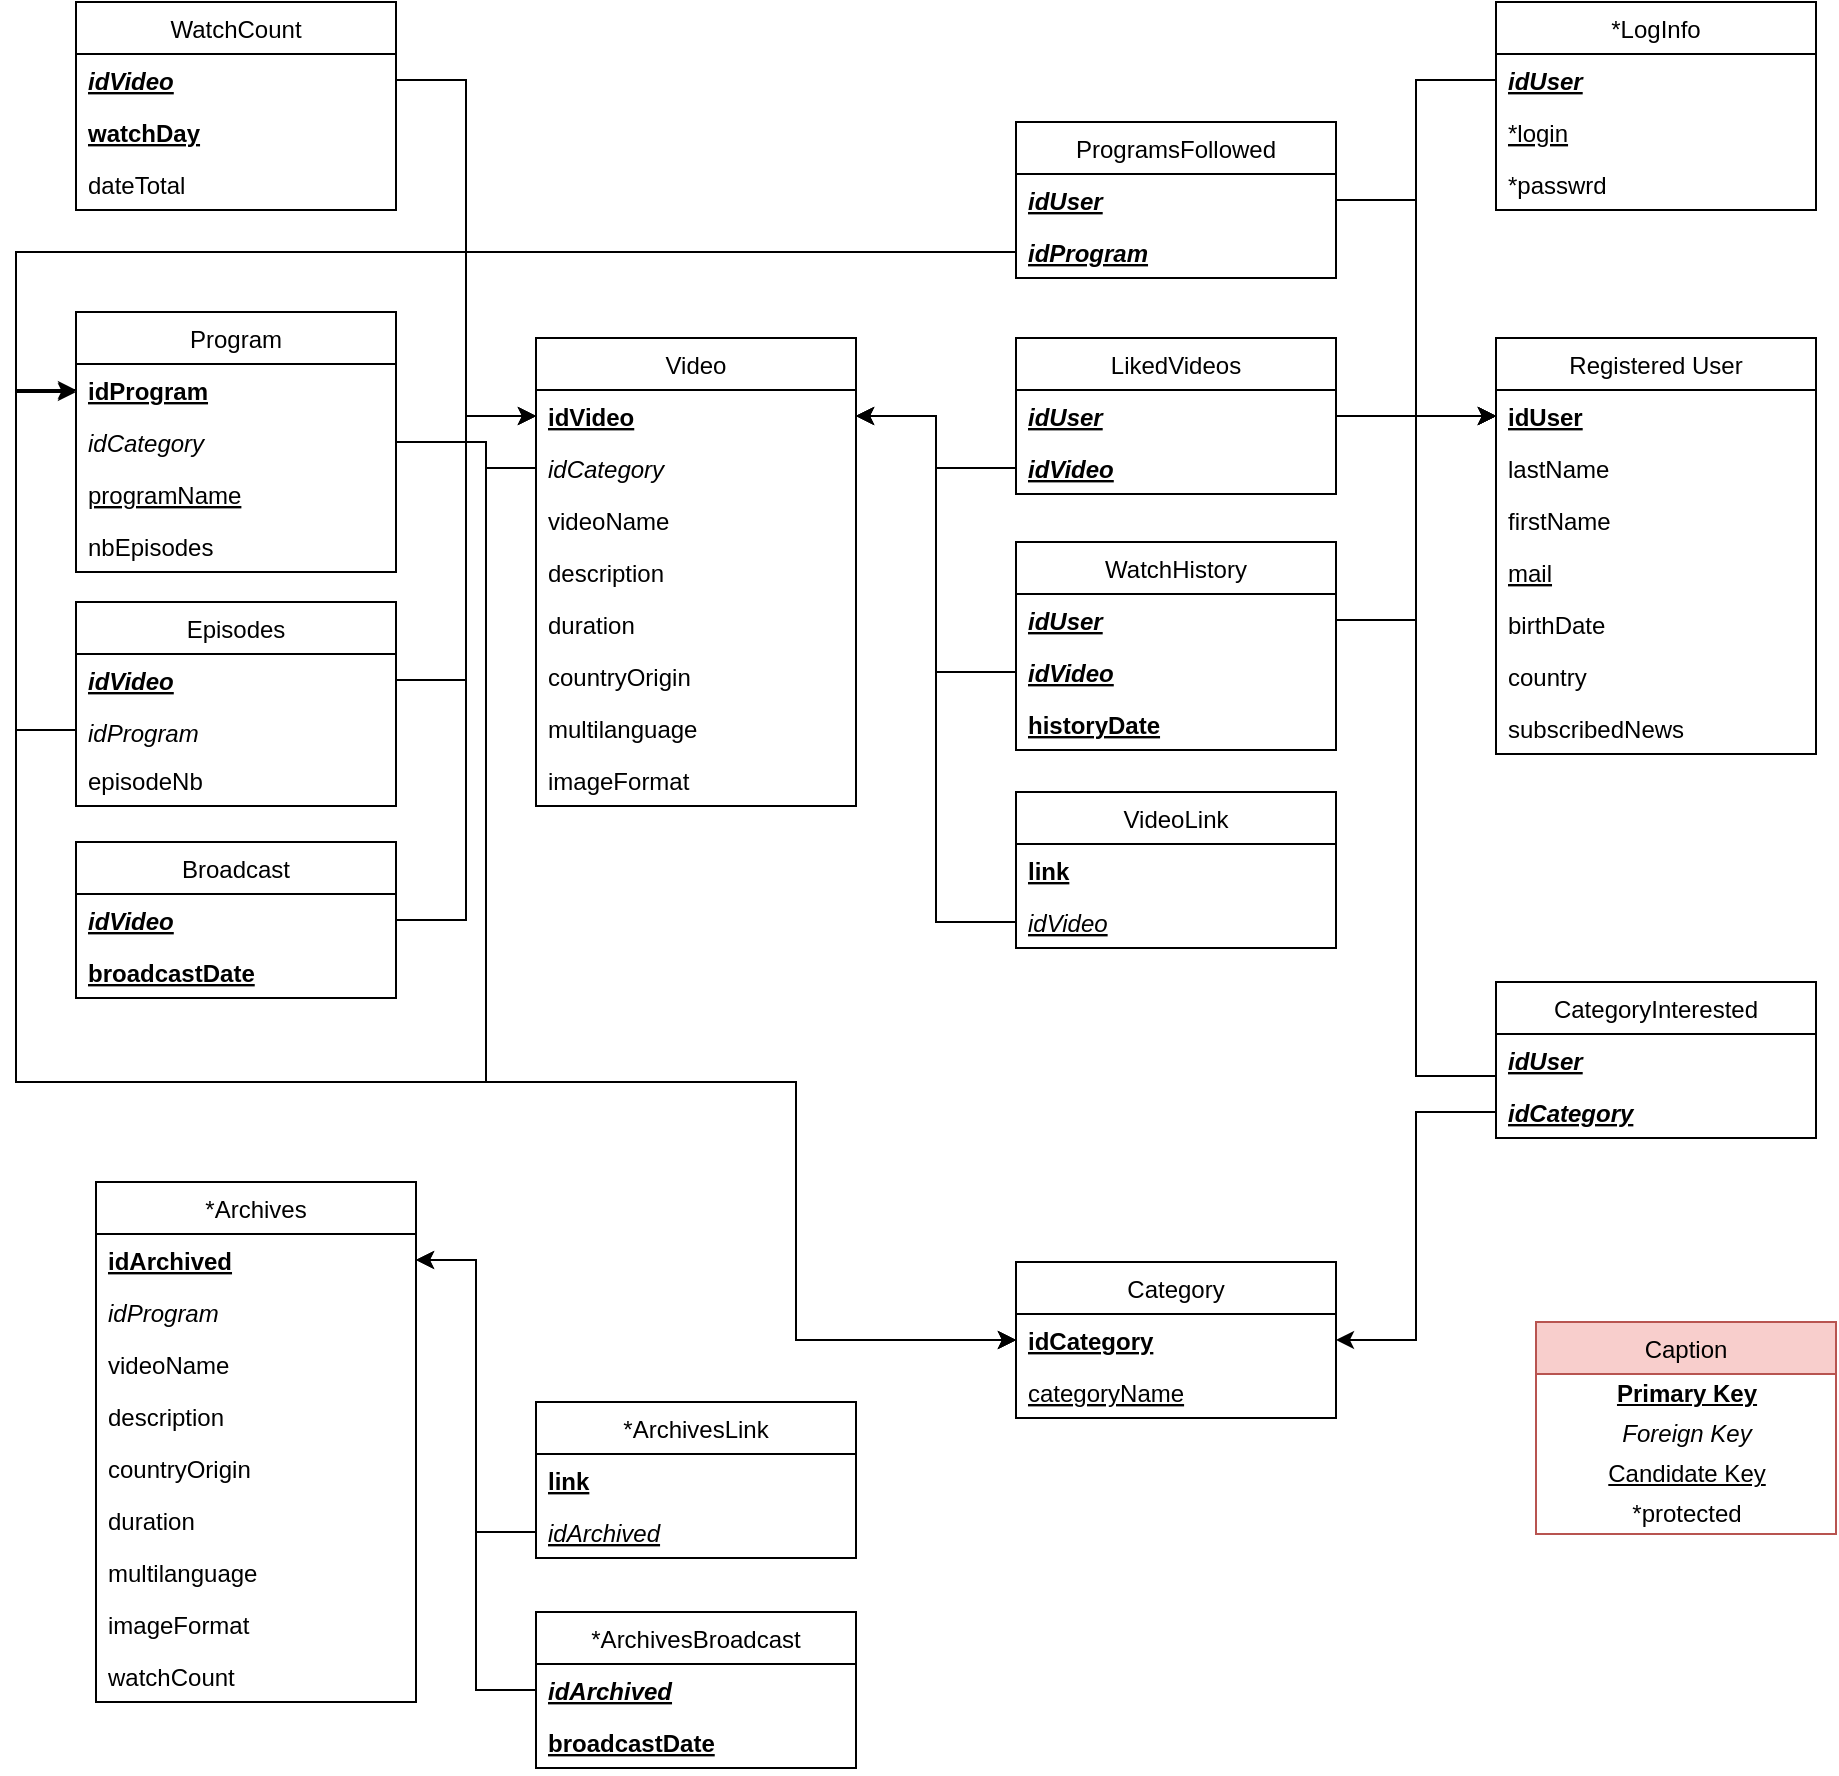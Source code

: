 <mxfile version="13.8.0" type="device"><diagram id="C5RBs43oDa-KdzZeNtuy" name="Page-1"><mxGraphModel dx="796" dy="1595" grid="1" gridSize="5" guides="1" tooltips="1" connect="1" arrows="1" fold="1" page="1" pageScale="1" pageWidth="827" pageHeight="1169" math="0" shadow="0"><root><mxCell id="WIyWlLk6GJQsqaUBKTNV-0"/><mxCell id="WIyWlLk6GJQsqaUBKTNV-1" parent="WIyWlLk6GJQsqaUBKTNV-0"/><mxCell id="5KyFCRgIfdaQnN4VR2LZ-12" value="LikedVideos" style="swimlane;fontStyle=0;align=center;verticalAlign=top;childLayout=stackLayout;horizontal=1;startSize=26;horizontalStack=0;resizeParent=1;resizeParentMax=0;resizeLast=0;collapsible=1;marginBottom=0;" parent="WIyWlLk6GJQsqaUBKTNV-1" vertex="1"><mxGeometry x="650" y="108" width="160" height="78" as="geometry"/></mxCell><mxCell id="5KyFCRgIfdaQnN4VR2LZ-14" value="idUser" style="text;align=left;verticalAlign=top;spacingLeft=4;spacingRight=4;overflow=hidden;rotatable=0;points=[[0,0.5],[1,0.5]];portConstraint=eastwest;fontStyle=7" parent="5KyFCRgIfdaQnN4VR2LZ-12" vertex="1"><mxGeometry y="26" width="160" height="26" as="geometry"/></mxCell><mxCell id="Zpcvy3IrRCjxzqfFeyhu-108" value="idVideo" style="text;align=left;verticalAlign=top;spacingLeft=4;spacingRight=4;overflow=hidden;rotatable=0;points=[[0,0.5],[1,0.5]];portConstraint=eastwest;fontStyle=7" parent="5KyFCRgIfdaQnN4VR2LZ-12" vertex="1"><mxGeometry y="52" width="160" height="26" as="geometry"/></mxCell><mxCell id="5KyFCRgIfdaQnN4VR2LZ-69" value="Registered User" style="swimlane;fontStyle=0;align=center;verticalAlign=top;childLayout=stackLayout;horizontal=1;startSize=26;horizontalStack=0;resizeParent=1;resizeParentMax=0;resizeLast=0;collapsible=1;marginBottom=0;" parent="WIyWlLk6GJQsqaUBKTNV-1" vertex="1"><mxGeometry x="890" y="108" width="160" height="208" as="geometry"/></mxCell><mxCell id="5KyFCRgIfdaQnN4VR2LZ-72" value="idUser" style="text;align=left;verticalAlign=top;spacingLeft=4;spacingRight=4;overflow=hidden;rotatable=0;points=[[0,0.5],[1,0.5]];portConstraint=eastwest;fontStyle=5" parent="5KyFCRgIfdaQnN4VR2LZ-69" vertex="1"><mxGeometry y="26" width="160" height="26" as="geometry"/></mxCell><mxCell id="Zpcvy3IrRCjxzqfFeyhu-10" value="lastName" style="text;align=left;verticalAlign=top;spacingLeft=4;spacingRight=4;overflow=hidden;rotatable=0;points=[[0,0.5],[1,0.5]];portConstraint=eastwest;" parent="5KyFCRgIfdaQnN4VR2LZ-69" vertex="1"><mxGeometry y="52" width="160" height="26" as="geometry"/></mxCell><mxCell id="Zpcvy3IrRCjxzqfFeyhu-9" value="firstName" style="text;align=left;verticalAlign=top;spacingLeft=4;spacingRight=4;overflow=hidden;rotatable=0;points=[[0,0.5],[1,0.5]];portConstraint=eastwest;" parent="5KyFCRgIfdaQnN4VR2LZ-69" vertex="1"><mxGeometry y="78" width="160" height="26" as="geometry"/></mxCell><mxCell id="VfwRBVAmL_KxOnEfy9qB-5" value="mail" style="text;align=left;verticalAlign=top;spacingLeft=4;spacingRight=4;overflow=hidden;rotatable=0;points=[[0,0.5],[1,0.5]];portConstraint=eastwest;fontStyle=4" parent="5KyFCRgIfdaQnN4VR2LZ-69" vertex="1"><mxGeometry y="104" width="160" height="26" as="geometry"/></mxCell><mxCell id="Zpcvy3IrRCjxzqfFeyhu-11" value="birthDate" style="text;align=left;verticalAlign=top;spacingLeft=4;spacingRight=4;overflow=hidden;rotatable=0;points=[[0,0.5],[1,0.5]];portConstraint=eastwest;" parent="5KyFCRgIfdaQnN4VR2LZ-69" vertex="1"><mxGeometry y="130" width="160" height="26" as="geometry"/></mxCell><mxCell id="QH2br5HiDtUHDU0msnlo-3" value="country" style="text;align=left;verticalAlign=top;spacingLeft=4;spacingRight=4;overflow=hidden;rotatable=0;points=[[0,0.5],[1,0.5]];portConstraint=eastwest;" parent="5KyFCRgIfdaQnN4VR2LZ-69" vertex="1"><mxGeometry y="156" width="160" height="26" as="geometry"/></mxCell><mxCell id="Zpcvy3IrRCjxzqfFeyhu-73" value="subscribedNews" style="text;align=left;verticalAlign=top;spacingLeft=4;spacingRight=4;overflow=hidden;rotatable=0;points=[[0,0.5],[1,0.5]];portConstraint=eastwest;" parent="5KyFCRgIfdaQnN4VR2LZ-69" vertex="1"><mxGeometry y="182" width="160" height="26" as="geometry"/></mxCell><mxCell id="5KyFCRgIfdaQnN4VR2LZ-7" value="ProgramsFollowed" style="swimlane;fontStyle=0;align=center;verticalAlign=top;childLayout=stackLayout;horizontal=1;startSize=26;horizontalStack=0;resizeParent=1;resizeParentMax=0;resizeLast=0;collapsible=1;marginBottom=0;" parent="WIyWlLk6GJQsqaUBKTNV-1" vertex="1"><mxGeometry x="650" width="160" height="78" as="geometry"/></mxCell><mxCell id="Zpcvy3IrRCjxzqfFeyhu-49" value="idUser" style="text;align=left;verticalAlign=top;spacingLeft=4;spacingRight=4;overflow=hidden;rotatable=0;points=[[0,0.5],[1,0.5]];portConstraint=eastwest;fontStyle=7" parent="5KyFCRgIfdaQnN4VR2LZ-7" vertex="1"><mxGeometry y="26" width="160" height="26" as="geometry"/></mxCell><mxCell id="Zpcvy3IrRCjxzqfFeyhu-50" value="idProgram" style="text;align=left;verticalAlign=top;spacingLeft=4;spacingRight=4;overflow=hidden;rotatable=0;points=[[0,0.5],[1,0.5]];portConstraint=eastwest;rounded=0;shadow=0;html=0;fontStyle=7" parent="5KyFCRgIfdaQnN4VR2LZ-7" vertex="1"><mxGeometry y="52" width="160" height="26" as="geometry"/></mxCell><mxCell id="5KyFCRgIfdaQnN4VR2LZ-33" value="Video" style="swimlane;fontStyle=0;align=center;verticalAlign=top;childLayout=stackLayout;horizontal=1;startSize=26;horizontalStack=0;resizeParent=1;resizeParentMax=0;resizeLast=0;collapsible=1;marginBottom=0;" parent="WIyWlLk6GJQsqaUBKTNV-1" vertex="1"><mxGeometry x="410" y="108" width="160" height="234" as="geometry"/></mxCell><mxCell id="Zpcvy3IrRCjxzqfFeyhu-16" value="idVideo" style="text;align=left;verticalAlign=top;spacingLeft=4;spacingRight=4;overflow=hidden;rotatable=0;points=[[0,0.5],[1,0.5]];portConstraint=eastwest;fontStyle=5" parent="5KyFCRgIfdaQnN4VR2LZ-33" vertex="1"><mxGeometry y="26" width="160" height="26" as="geometry"/></mxCell><mxCell id="QH2br5HiDtUHDU0msnlo-0" value="idCategory" style="text;align=left;verticalAlign=top;spacingLeft=4;spacingRight=4;overflow=hidden;rotatable=0;points=[[0,0.5],[1,0.5]];portConstraint=eastwest;fontStyle=2" parent="5KyFCRgIfdaQnN4VR2LZ-33" vertex="1"><mxGeometry y="52" width="160" height="26" as="geometry"/></mxCell><mxCell id="Zpcvy3IrRCjxzqfFeyhu-17" value="videoName" style="text;align=left;verticalAlign=top;spacingLeft=4;spacingRight=4;overflow=hidden;rotatable=0;points=[[0,0.5],[1,0.5]];portConstraint=eastwest;fontStyle=0" parent="5KyFCRgIfdaQnN4VR2LZ-33" vertex="1"><mxGeometry y="78" width="160" height="26" as="geometry"/></mxCell><mxCell id="Zpcvy3IrRCjxzqfFeyhu-19" value="description" style="text;align=left;verticalAlign=top;spacingLeft=4;spacingRight=4;overflow=hidden;rotatable=0;points=[[0,0.5],[1,0.5]];portConstraint=eastwest;fontStyle=0" parent="5KyFCRgIfdaQnN4VR2LZ-33" vertex="1"><mxGeometry y="104" width="160" height="26" as="geometry"/></mxCell><mxCell id="Zpcvy3IrRCjxzqfFeyhu-21" value="duration" style="text;align=left;verticalAlign=top;spacingLeft=4;spacingRight=4;overflow=hidden;rotatable=0;points=[[0,0.5],[1,0.5]];portConstraint=eastwest;fontStyle=0" parent="5KyFCRgIfdaQnN4VR2LZ-33" vertex="1"><mxGeometry y="130" width="160" height="26" as="geometry"/></mxCell><mxCell id="Zpcvy3IrRCjxzqfFeyhu-23" value="countryOrigin" style="text;align=left;verticalAlign=top;spacingLeft=4;spacingRight=4;overflow=hidden;rotatable=0;points=[[0,0.5],[1,0.5]];portConstraint=eastwest;fontStyle=0" parent="5KyFCRgIfdaQnN4VR2LZ-33" vertex="1"><mxGeometry y="156" width="160" height="26" as="geometry"/></mxCell><mxCell id="Zpcvy3IrRCjxzqfFeyhu-24" value="multilanguage" style="text;align=left;verticalAlign=top;spacingLeft=4;spacingRight=4;overflow=hidden;rotatable=0;points=[[0,0.5],[1,0.5]];portConstraint=eastwest;fontStyle=0" parent="5KyFCRgIfdaQnN4VR2LZ-33" vertex="1"><mxGeometry y="182" width="160" height="26" as="geometry"/></mxCell><mxCell id="Zpcvy3IrRCjxzqfFeyhu-25" value="imageFormat" style="text;align=left;verticalAlign=top;spacingLeft=4;spacingRight=4;overflow=hidden;rotatable=0;points=[[0,0.5],[1,0.5]];portConstraint=eastwest;fontStyle=0" parent="5KyFCRgIfdaQnN4VR2LZ-33" vertex="1"><mxGeometry y="208" width="160" height="26" as="geometry"/></mxCell><mxCell id="5KyFCRgIfdaQnN4VR2LZ-3" value="Episodes" style="swimlane;fontStyle=0;align=center;verticalAlign=top;childLayout=stackLayout;horizontal=1;startSize=26;horizontalStack=0;resizeParent=1;resizeParentMax=0;resizeLast=0;collapsible=1;marginBottom=0;" parent="WIyWlLk6GJQsqaUBKTNV-1" vertex="1"><mxGeometry x="180" y="240" width="160" height="102" as="geometry"/></mxCell><mxCell id="Zpcvy3IrRCjxzqfFeyhu-30" value="idVideo" style="text;align=left;verticalAlign=top;spacingLeft=4;spacingRight=4;overflow=hidden;rotatable=0;points=[[0,0.5],[1,0.5]];portConstraint=eastwest;rounded=0;shadow=0;html=0;fontStyle=7" parent="5KyFCRgIfdaQnN4VR2LZ-3" vertex="1"><mxGeometry y="26" width="160" height="26" as="geometry"/></mxCell><mxCell id="Zpcvy3IrRCjxzqfFeyhu-29" value="idProgram" style="text;align=left;verticalAlign=top;spacingLeft=4;spacingRight=4;overflow=hidden;rotatable=0;points=[[0,0.5],[1,0.5]];portConstraint=eastwest;rounded=0;shadow=0;html=0;fontStyle=2" parent="5KyFCRgIfdaQnN4VR2LZ-3" vertex="1"><mxGeometry y="52" width="160" height="24" as="geometry"/></mxCell><mxCell id="Zpcvy3IrRCjxzqfFeyhu-32" value="episodeNb" style="text;align=left;verticalAlign=top;spacingLeft=4;spacingRight=4;overflow=hidden;rotatable=0;points=[[0,0.5],[1,0.5]];portConstraint=eastwest;rounded=0;shadow=0;html=0;fontStyle=0" parent="5KyFCRgIfdaQnN4VR2LZ-3" vertex="1"><mxGeometry y="76" width="160" height="26" as="geometry"/></mxCell><mxCell id="5KyFCRgIfdaQnN4VR2LZ-97" value="WatchHistory" style="swimlane;fontStyle=0;align=center;verticalAlign=top;childLayout=stackLayout;horizontal=1;startSize=26;horizontalStack=0;resizeParent=1;resizeParentMax=0;resizeLast=0;collapsible=1;marginBottom=0;" parent="WIyWlLk6GJQsqaUBKTNV-1" vertex="1"><mxGeometry x="650" y="210" width="160" height="104" as="geometry"/></mxCell><mxCell id="5KyFCRgIfdaQnN4VR2LZ-100" value="idUser" style="text;align=left;verticalAlign=top;spacingLeft=4;spacingRight=4;overflow=hidden;rotatable=0;points=[[0,0.5],[1,0.5]];portConstraint=eastwest;fontStyle=7" parent="5KyFCRgIfdaQnN4VR2LZ-97" vertex="1"><mxGeometry y="26" width="160" height="26" as="geometry"/></mxCell><mxCell id="5KyFCRgIfdaQnN4VR2LZ-99" value="idVideo" style="text;align=left;verticalAlign=top;spacingLeft=4;spacingRight=4;overflow=hidden;rotatable=0;points=[[0,0.5],[1,0.5]];portConstraint=eastwest;fontStyle=7" parent="5KyFCRgIfdaQnN4VR2LZ-97" vertex="1"><mxGeometry y="52" width="160" height="26" as="geometry"/></mxCell><mxCell id="0DHjRFpZfnNOKjuXSDxW-0" value="historyDate" style="text;align=left;verticalAlign=top;spacingLeft=4;spacingRight=4;overflow=hidden;rotatable=0;points=[[0,0.5],[1,0.5]];portConstraint=eastwest;fontStyle=5" vertex="1" parent="5KyFCRgIfdaQnN4VR2LZ-97"><mxGeometry y="78" width="160" height="26" as="geometry"/></mxCell><mxCell id="5KyFCRgIfdaQnN4VR2LZ-24" value="Broadcast" style="swimlane;fontStyle=0;align=center;verticalAlign=top;childLayout=stackLayout;horizontal=1;startSize=26;horizontalStack=0;resizeParent=1;resizeParentMax=0;resizeLast=0;collapsible=1;marginBottom=0;" parent="WIyWlLk6GJQsqaUBKTNV-1" vertex="1"><mxGeometry x="180" y="360" width="160" height="78" as="geometry"/></mxCell><mxCell id="5KyFCRgIfdaQnN4VR2LZ-26" value="idVideo" style="text;align=left;verticalAlign=top;spacingLeft=4;spacingRight=4;overflow=hidden;rotatable=0;points=[[0,0.5],[1,0.5]];portConstraint=eastwest;fontStyle=7" parent="5KyFCRgIfdaQnN4VR2LZ-24" vertex="1"><mxGeometry y="26" width="160" height="26" as="geometry"/></mxCell><mxCell id="5KyFCRgIfdaQnN4VR2LZ-27" value="broadcastDate" style="text;align=left;verticalAlign=top;spacingLeft=4;spacingRight=4;overflow=hidden;rotatable=0;points=[[0,0.5],[1,0.5]];portConstraint=eastwest;fontStyle=5" parent="5KyFCRgIfdaQnN4VR2LZ-24" vertex="1"><mxGeometry y="52" width="160" height="26" as="geometry"/></mxCell><mxCell id="5KyFCRgIfdaQnN4VR2LZ-46" value="CategoryInterested" style="swimlane;fontStyle=0;align=center;verticalAlign=top;childLayout=stackLayout;horizontal=1;startSize=26;horizontalStack=0;resizeParent=1;resizeParentMax=0;resizeLast=0;collapsible=1;marginBottom=0;" parent="WIyWlLk6GJQsqaUBKTNV-1" vertex="1"><mxGeometry x="890" y="430" width="160" height="78" as="geometry"/></mxCell><mxCell id="5KyFCRgIfdaQnN4VR2LZ-48" value="idUser" style="text;align=left;verticalAlign=top;spacingLeft=4;spacingRight=4;overflow=hidden;rotatable=0;points=[[0,0.5],[1,0.5]];portConstraint=eastwest;fontStyle=7" parent="5KyFCRgIfdaQnN4VR2LZ-46" vertex="1"><mxGeometry y="26" width="160" height="26" as="geometry"/></mxCell><mxCell id="5KyFCRgIfdaQnN4VR2LZ-49" value="idCategory" style="text;align=left;verticalAlign=top;spacingLeft=4;spacingRight=4;overflow=hidden;rotatable=0;points=[[0,0.5],[1,0.5]];portConstraint=eastwest;rounded=0;shadow=0;html=0;fontStyle=7" parent="5KyFCRgIfdaQnN4VR2LZ-46" vertex="1"><mxGeometry y="52" width="160" height="26" as="geometry"/></mxCell><mxCell id="5KyFCRgIfdaQnN4VR2LZ-50" value="Category" style="swimlane;fontStyle=0;align=center;verticalAlign=top;childLayout=stackLayout;horizontal=1;startSize=26;horizontalStack=0;resizeParent=1;resizeParentMax=0;resizeLast=0;collapsible=1;marginBottom=0;" parent="WIyWlLk6GJQsqaUBKTNV-1" vertex="1"><mxGeometry x="650" y="570" width="160" height="78" as="geometry"/></mxCell><mxCell id="Zpcvy3IrRCjxzqfFeyhu-57" value="idCategory" style="text;align=left;verticalAlign=top;spacingLeft=4;spacingRight=4;overflow=hidden;rotatable=0;points=[[0,0.5],[1,0.5]];portConstraint=eastwest;fontStyle=5" parent="5KyFCRgIfdaQnN4VR2LZ-50" vertex="1"><mxGeometry y="26" width="160" height="26" as="geometry"/></mxCell><mxCell id="Zpcvy3IrRCjxzqfFeyhu-58" value="categoryName" style="text;align=left;verticalAlign=top;spacingLeft=4;spacingRight=4;overflow=hidden;rotatable=0;points=[[0,0.5],[1,0.5]];portConstraint=eastwest;rounded=0;shadow=0;html=0;fontStyle=4" parent="5KyFCRgIfdaQnN4VR2LZ-50" vertex="1"><mxGeometry y="52" width="160" height="26" as="geometry"/></mxCell><mxCell id="5KyFCRgIfdaQnN4VR2LZ-105" style="edgeStyle=orthogonalEdgeStyle;rounded=0;orthogonalLoop=1;jettySize=auto;html=1;" parent="WIyWlLk6GJQsqaUBKTNV-1" source="5KyFCRgIfdaQnN4VR2LZ-14" target="5KyFCRgIfdaQnN4VR2LZ-72" edge="1"><mxGeometry relative="1" as="geometry"/></mxCell><mxCell id="5KyFCRgIfdaQnN4VR2LZ-106" style="edgeStyle=orthogonalEdgeStyle;rounded=0;orthogonalLoop=1;jettySize=auto;html=1;" parent="WIyWlLk6GJQsqaUBKTNV-1" source="5KyFCRgIfdaQnN4VR2LZ-100" target="5KyFCRgIfdaQnN4VR2LZ-72" edge="1"><mxGeometry relative="1" as="geometry"/></mxCell><mxCell id="5KyFCRgIfdaQnN4VR2LZ-107" style="edgeStyle=orthogonalEdgeStyle;rounded=0;orthogonalLoop=1;jettySize=auto;html=1;" parent="WIyWlLk6GJQsqaUBKTNV-1" source="Zpcvy3IrRCjxzqfFeyhu-49" target="5KyFCRgIfdaQnN4VR2LZ-72" edge="1"><mxGeometry relative="1" as="geometry"/></mxCell><mxCell id="5KyFCRgIfdaQnN4VR2LZ-108" style="edgeStyle=orthogonalEdgeStyle;rounded=0;orthogonalLoop=1;jettySize=auto;html=1;" parent="WIyWlLk6GJQsqaUBKTNV-1" source="5KyFCRgIfdaQnN4VR2LZ-48" target="5KyFCRgIfdaQnN4VR2LZ-72" edge="1"><mxGeometry relative="1" as="geometry"><Array as="points"><mxPoint x="850" y="477"/><mxPoint x="850" y="147"/></Array></mxGeometry></mxCell><mxCell id="5KyFCRgIfdaQnN4VR2LZ-109" style="edgeStyle=orthogonalEdgeStyle;rounded=0;orthogonalLoop=1;jettySize=auto;html=1;" parent="WIyWlLk6GJQsqaUBKTNV-1" source="Zpcvy3IrRCjxzqfFeyhu-50" target="zkfFHV4jXpPFQw0GAbJ--1" edge="1"><mxGeometry relative="1" as="geometry"><Array as="points"><mxPoint x="150" y="65"/><mxPoint x="150" y="135"/></Array></mxGeometry></mxCell><mxCell id="5KyFCRgIfdaQnN4VR2LZ-115" style="edgeStyle=orthogonalEdgeStyle;rounded=0;orthogonalLoop=1;jettySize=auto;html=1;" parent="WIyWlLk6GJQsqaUBKTNV-1" source="5KyFCRgIfdaQnN4VR2LZ-49" target="Zpcvy3IrRCjxzqfFeyhu-57" edge="1"><mxGeometry relative="1" as="geometry"/></mxCell><mxCell id="5KyFCRgIfdaQnN4VR2LZ-119" style="edgeStyle=orthogonalEdgeStyle;rounded=0;orthogonalLoop=1;jettySize=auto;html=1;exitX=0;exitY=0.5;exitDx=0;exitDy=0;" parent="WIyWlLk6GJQsqaUBKTNV-1" source="Zpcvy3IrRCjxzqfFeyhu-29" target="zkfFHV4jXpPFQw0GAbJ--1" edge="1"><mxGeometry relative="1" as="geometry"><Array as="points"><mxPoint x="150" y="304"/><mxPoint x="150" y="134"/></Array></mxGeometry></mxCell><mxCell id="5KyFCRgIfdaQnN4VR2LZ-121" style="edgeStyle=orthogonalEdgeStyle;rounded=0;orthogonalLoop=1;jettySize=auto;html=1;" parent="WIyWlLk6GJQsqaUBKTNV-1" source="Zpcvy3IrRCjxzqfFeyhu-30" target="Zpcvy3IrRCjxzqfFeyhu-16" edge="1"><mxGeometry relative="1" as="geometry"/></mxCell><mxCell id="5KyFCRgIfdaQnN4VR2LZ-122" style="edgeStyle=orthogonalEdgeStyle;rounded=0;orthogonalLoop=1;jettySize=auto;html=1;" parent="WIyWlLk6GJQsqaUBKTNV-1" source="5KyFCRgIfdaQnN4VR2LZ-26" target="Zpcvy3IrRCjxzqfFeyhu-16" edge="1"><mxGeometry relative="1" as="geometry"/></mxCell><mxCell id="5KyFCRgIfdaQnN4VR2LZ-58" value="*Archives" style="swimlane;fontStyle=0;align=center;verticalAlign=top;childLayout=stackLayout;horizontal=1;startSize=26;horizontalStack=0;resizeParent=1;resizeParentMax=0;resizeLast=0;collapsible=1;marginBottom=0;" parent="WIyWlLk6GJQsqaUBKTNV-1" vertex="1"><mxGeometry x="190" y="530" width="160" height="260" as="geometry"/></mxCell><mxCell id="5KyFCRgIfdaQnN4VR2LZ-59" value="idArchived" style="text;align=left;verticalAlign=top;spacingLeft=4;spacingRight=4;overflow=hidden;rotatable=0;points=[[0,0.5],[1,0.5]];portConstraint=eastwest;fontStyle=5" parent="5KyFCRgIfdaQnN4VR2LZ-58" vertex="1"><mxGeometry y="26" width="160" height="26" as="geometry"/></mxCell><mxCell id="5KyFCRgIfdaQnN4VR2LZ-68" value="idProgram" style="text;align=left;verticalAlign=top;spacingLeft=4;spacingRight=4;overflow=hidden;rotatable=0;points=[[0,0.5],[1,0.5]];portConstraint=eastwest;fontStyle=2" parent="5KyFCRgIfdaQnN4VR2LZ-58" vertex="1"><mxGeometry y="52" width="160" height="26" as="geometry"/></mxCell><mxCell id="5KyFCRgIfdaQnN4VR2LZ-60" value="videoName" style="text;align=left;verticalAlign=top;spacingLeft=4;spacingRight=4;overflow=hidden;rotatable=0;points=[[0,0.5],[1,0.5]];portConstraint=eastwest;fontStyle=0" parent="5KyFCRgIfdaQnN4VR2LZ-58" vertex="1"><mxGeometry y="78" width="160" height="26" as="geometry"/></mxCell><mxCell id="5KyFCRgIfdaQnN4VR2LZ-61" value="description" style="text;align=left;verticalAlign=top;spacingLeft=4;spacingRight=4;overflow=hidden;rotatable=0;points=[[0,0.5],[1,0.5]];portConstraint=eastwest;fontStyle=0" parent="5KyFCRgIfdaQnN4VR2LZ-58" vertex="1"><mxGeometry y="104" width="160" height="26" as="geometry"/></mxCell><mxCell id="5KyFCRgIfdaQnN4VR2LZ-62" value="countryOrigin" style="text;align=left;verticalAlign=top;spacingLeft=4;spacingRight=4;overflow=hidden;rotatable=0;points=[[0,0.5],[1,0.5]];portConstraint=eastwest;fontStyle=0" parent="5KyFCRgIfdaQnN4VR2LZ-58" vertex="1"><mxGeometry y="130" width="160" height="26" as="geometry"/></mxCell><mxCell id="5KyFCRgIfdaQnN4VR2LZ-63" value="duration" style="text;align=left;verticalAlign=top;spacingLeft=4;spacingRight=4;overflow=hidden;rotatable=0;points=[[0,0.5],[1,0.5]];portConstraint=eastwest;fontStyle=0" parent="5KyFCRgIfdaQnN4VR2LZ-58" vertex="1"><mxGeometry y="156" width="160" height="26" as="geometry"/></mxCell><mxCell id="5KyFCRgIfdaQnN4VR2LZ-64" value="multilanguage" style="text;align=left;verticalAlign=top;spacingLeft=4;spacingRight=4;overflow=hidden;rotatable=0;points=[[0,0.5],[1,0.5]];portConstraint=eastwest;fontStyle=0" parent="5KyFCRgIfdaQnN4VR2LZ-58" vertex="1"><mxGeometry y="182" width="160" height="26" as="geometry"/></mxCell><mxCell id="5KyFCRgIfdaQnN4VR2LZ-65" value="imageFormat" style="text;align=left;verticalAlign=top;spacingLeft=4;spacingRight=4;overflow=hidden;rotatable=0;points=[[0,0.5],[1,0.5]];portConstraint=eastwest;fontStyle=0" parent="5KyFCRgIfdaQnN4VR2LZ-58" vertex="1"><mxGeometry y="208" width="160" height="26" as="geometry"/></mxCell><mxCell id="5KyFCRgIfdaQnN4VR2LZ-66" value="watchCount" style="text;align=left;verticalAlign=top;spacingLeft=4;spacingRight=4;overflow=hidden;rotatable=0;points=[[0,0.5],[1,0.5]];portConstraint=eastwest;fontStyle=0" parent="5KyFCRgIfdaQnN4VR2LZ-58" vertex="1"><mxGeometry y="234" width="160" height="26" as="geometry"/></mxCell><mxCell id="5KyFCRgIfdaQnN4VR2LZ-54" value="*ArchivesLink" style="swimlane;fontStyle=0;align=center;verticalAlign=top;childLayout=stackLayout;horizontal=1;startSize=26;horizontalStack=0;resizeParent=1;resizeParentMax=0;resizeLast=0;collapsible=1;marginBottom=0;" parent="WIyWlLk6GJQsqaUBKTNV-1" vertex="1"><mxGeometry x="410" y="640" width="160" height="78" as="geometry"/></mxCell><mxCell id="5KyFCRgIfdaQnN4VR2LZ-55" value="link" style="text;align=left;verticalAlign=top;spacingLeft=4;spacingRight=4;overflow=hidden;rotatable=0;points=[[0,0.5],[1,0.5]];portConstraint=eastwest;fontStyle=5" parent="5KyFCRgIfdaQnN4VR2LZ-54" vertex="1"><mxGeometry y="26" width="160" height="26" as="geometry"/></mxCell><mxCell id="5KyFCRgIfdaQnN4VR2LZ-57" value="idArchived" style="text;align=left;verticalAlign=top;spacingLeft=4;spacingRight=4;overflow=hidden;rotatable=0;points=[[0,0.5],[1,0.5]];portConstraint=eastwest;fontStyle=6" parent="5KyFCRgIfdaQnN4VR2LZ-54" vertex="1"><mxGeometry y="52" width="160" height="26" as="geometry"/></mxCell><mxCell id="5KyFCRgIfdaQnN4VR2LZ-123" style="edgeStyle=orthogonalEdgeStyle;rounded=0;orthogonalLoop=1;jettySize=auto;html=1;" parent="WIyWlLk6GJQsqaUBKTNV-1" source="5KyFCRgIfdaQnN4VR2LZ-57" target="5KyFCRgIfdaQnN4VR2LZ-59" edge="1"><mxGeometry relative="1" as="geometry"/></mxCell><mxCell id="5KyFCRgIfdaQnN4VR2LZ-125" value="Caption" style="swimlane;fontStyle=0;childLayout=stackLayout;horizontal=1;startSize=26;fillColor=#f8cecc;horizontalStack=0;resizeParent=1;resizeParentMax=0;resizeLast=0;collapsible=1;marginBottom=0;strokeColor=#b85450;" parent="WIyWlLk6GJQsqaUBKTNV-1" vertex="1"><mxGeometry x="910" y="600" width="150" height="106" as="geometry"/></mxCell><mxCell id="5KyFCRgIfdaQnN4VR2LZ-124" value="Primary Key" style="text;html=1;align=center;verticalAlign=middle;resizable=0;points=[];autosize=1;fontStyle=5" parent="5KyFCRgIfdaQnN4VR2LZ-125" vertex="1"><mxGeometry y="26" width="150" height="20" as="geometry"/></mxCell><mxCell id="ZRRWVeEO4lksTOfJcLUl-0" value="Foreign Key" style="text;html=1;align=center;verticalAlign=middle;resizable=0;points=[];autosize=1;fontStyle=2" parent="5KyFCRgIfdaQnN4VR2LZ-125" vertex="1"><mxGeometry y="46" width="150" height="20" as="geometry"/></mxCell><mxCell id="ZRRWVeEO4lksTOfJcLUl-1" value="Candidate Key" style="text;html=1;align=center;verticalAlign=middle;resizable=0;points=[];autosize=1;fontStyle=4" parent="5KyFCRgIfdaQnN4VR2LZ-125" vertex="1"><mxGeometry y="66" width="150" height="20" as="geometry"/></mxCell><mxCell id="Zpcvy3IrRCjxzqfFeyhu-47" value="*protected" style="text;html=1;align=center;verticalAlign=middle;resizable=0;points=[];autosize=1;" parent="5KyFCRgIfdaQnN4VR2LZ-125" vertex="1"><mxGeometry y="86" width="150" height="20" as="geometry"/></mxCell><mxCell id="1chr-nI2n13BsHY6IgM2-11" style="edgeStyle=orthogonalEdgeStyle;rounded=0;jumpSize=5;orthogonalLoop=1;jettySize=auto;html=1;entryX=1;entryY=0.5;entryDx=0;entryDy=0;endSize=6;" parent="WIyWlLk6GJQsqaUBKTNV-1" source="Zpcvy3IrRCjxzqfFeyhu-108" target="Zpcvy3IrRCjxzqfFeyhu-16" edge="1"><mxGeometry relative="1" as="geometry"/></mxCell><mxCell id="1chr-nI2n13BsHY6IgM2-12" style="edgeStyle=orthogonalEdgeStyle;rounded=0;jumpSize=5;orthogonalLoop=1;jettySize=auto;html=1;entryX=1;entryY=0.5;entryDx=0;entryDy=0;endSize=6;" parent="WIyWlLk6GJQsqaUBKTNV-1" source="5KyFCRgIfdaQnN4VR2LZ-99" target="Zpcvy3IrRCjxzqfFeyhu-16" edge="1"><mxGeometry relative="1" as="geometry"/></mxCell><mxCell id="1chr-nI2n13BsHY6IgM2-13" style="edgeStyle=orthogonalEdgeStyle;rounded=0;jumpSize=5;orthogonalLoop=1;jettySize=auto;html=1;entryX=1;entryY=0.5;entryDx=0;entryDy=0;endSize=6;" parent="WIyWlLk6GJQsqaUBKTNV-1" source="5KyFCRgIfdaQnN4VR2LZ-22" target="Zpcvy3IrRCjxzqfFeyhu-16" edge="1"><mxGeometry relative="1" as="geometry"/></mxCell><mxCell id="1chr-nI2n13BsHY6IgM2-15" style="edgeStyle=orthogonalEdgeStyle;rounded=0;jumpSize=5;orthogonalLoop=1;jettySize=auto;html=1;endSize=6;" parent="WIyWlLk6GJQsqaUBKTNV-1" source="1chr-nI2n13BsHY6IgM2-3" target="Zpcvy3IrRCjxzqfFeyhu-16" edge="1"><mxGeometry relative="1" as="geometry"/></mxCell><mxCell id="1chr-nI2n13BsHY6IgM2-0" value="WatchCount" style="swimlane;fontStyle=0;align=center;verticalAlign=top;childLayout=stackLayout;horizontal=1;startSize=26;horizontalStack=0;resizeParent=1;resizeParentMax=0;resizeLast=0;collapsible=1;marginBottom=0;" parent="WIyWlLk6GJQsqaUBKTNV-1" vertex="1"><mxGeometry x="180" y="-60" width="160" height="104" as="geometry"/></mxCell><mxCell id="1chr-nI2n13BsHY6IgM2-3" value="idVideo" style="text;align=left;verticalAlign=top;spacingLeft=4;spacingRight=4;overflow=hidden;rotatable=0;points=[[0,0.5],[1,0.5]];portConstraint=eastwest;rounded=0;shadow=0;html=0;fontStyle=7" parent="1chr-nI2n13BsHY6IgM2-0" vertex="1"><mxGeometry y="26" width="160" height="26" as="geometry"/></mxCell><mxCell id="1chr-nI2n13BsHY6IgM2-2" value="watchDay" style="text;align=left;verticalAlign=top;spacingLeft=4;spacingRight=4;overflow=hidden;rotatable=0;points=[[0,0.5],[1,0.5]];portConstraint=eastwest;fontStyle=5" parent="1chr-nI2n13BsHY6IgM2-0" vertex="1"><mxGeometry y="52" width="160" height="26" as="geometry"/></mxCell><mxCell id="1chr-nI2n13BsHY6IgM2-17" value="dateTotal" style="text;align=left;verticalAlign=top;spacingLeft=4;spacingRight=4;overflow=hidden;rotatable=0;points=[[0,0.5],[1,0.5]];portConstraint=eastwest;rounded=0;shadow=0;html=0;fontStyle=0" parent="1chr-nI2n13BsHY6IgM2-0" vertex="1"><mxGeometry y="78" width="160" height="26" as="geometry"/></mxCell><mxCell id="VfwRBVAmL_KxOnEfy9qB-0" value="*LogInfo" style="swimlane;fontStyle=0;align=center;verticalAlign=top;childLayout=stackLayout;horizontal=1;startSize=26;horizontalStack=0;resizeParent=1;resizeParentMax=0;resizeLast=0;collapsible=1;marginBottom=0;" parent="WIyWlLk6GJQsqaUBKTNV-1" vertex="1"><mxGeometry x="890" y="-60" width="160" height="104" as="geometry"/></mxCell><mxCell id="VfwRBVAmL_KxOnEfy9qB-1" value="idUser" style="text;align=left;verticalAlign=top;spacingLeft=4;spacingRight=4;overflow=hidden;rotatable=0;points=[[0,0.5],[1,0.5]];portConstraint=eastwest;fontStyle=7" parent="VfwRBVAmL_KxOnEfy9qB-0" vertex="1"><mxGeometry y="26" width="160" height="26" as="geometry"/></mxCell><mxCell id="VfwRBVAmL_KxOnEfy9qB-2" value="*login" style="text;align=left;verticalAlign=top;spacingLeft=4;spacingRight=4;overflow=hidden;rotatable=0;points=[[0,0.5],[1,0.5]];portConstraint=eastwest;rounded=0;shadow=0;html=0;fontStyle=4" parent="VfwRBVAmL_KxOnEfy9qB-0" vertex="1"><mxGeometry y="52" width="160" height="26" as="geometry"/></mxCell><mxCell id="VfwRBVAmL_KxOnEfy9qB-3" value="*passwrd" style="text;align=left;verticalAlign=top;spacingLeft=4;spacingRight=4;overflow=hidden;rotatable=0;points=[[0,0.5],[1,0.5]];portConstraint=eastwest;rounded=0;shadow=0;html=0;fontStyle=0" parent="VfwRBVAmL_KxOnEfy9qB-0" vertex="1"><mxGeometry y="78" width="160" height="26" as="geometry"/></mxCell><mxCell id="VfwRBVAmL_KxOnEfy9qB-4" style="edgeStyle=orthogonalEdgeStyle;rounded=0;orthogonalLoop=1;jettySize=auto;html=1;" parent="WIyWlLk6GJQsqaUBKTNV-1" source="VfwRBVAmL_KxOnEfy9qB-1" target="5KyFCRgIfdaQnN4VR2LZ-72" edge="1"><mxGeometry relative="1" as="geometry"><Array as="points"><mxPoint x="850" y="-21"/><mxPoint x="850" y="147.0"/></Array></mxGeometry></mxCell><mxCell id="5KyFCRgIfdaQnN4VR2LZ-28" value="Program" style="swimlane;fontStyle=0;align=center;verticalAlign=top;childLayout=stackLayout;horizontal=1;startSize=26;horizontalStack=0;resizeParent=1;resizeParentMax=0;resizeLast=0;collapsible=1;marginBottom=0;" parent="WIyWlLk6GJQsqaUBKTNV-1" vertex="1"><mxGeometry x="180" y="95" width="160" height="130" as="geometry"/></mxCell><mxCell id="zkfFHV4jXpPFQw0GAbJ--1" value="idProgram" style="text;align=left;verticalAlign=top;spacingLeft=4;spacingRight=4;overflow=hidden;rotatable=0;points=[[0,0.5],[1,0.5]];portConstraint=eastwest;fontStyle=5" parent="5KyFCRgIfdaQnN4VR2LZ-28" vertex="1"><mxGeometry y="26" width="160" height="26" as="geometry"/></mxCell><mxCell id="4oCVJUAbcwd6Yh0iEjZQ-0" value="idCategory" style="text;align=left;verticalAlign=top;spacingLeft=4;spacingRight=4;overflow=hidden;rotatable=0;points=[[0,0.5],[1,0.5]];portConstraint=eastwest;fontStyle=2" parent="5KyFCRgIfdaQnN4VR2LZ-28" vertex="1"><mxGeometry y="52" width="160" height="26" as="geometry"/></mxCell><mxCell id="Zpcvy3IrRCjxzqfFeyhu-27" value="programName" style="text;align=left;verticalAlign=top;spacingLeft=4;spacingRight=4;overflow=hidden;rotatable=0;points=[[0,0.5],[1,0.5]];portConstraint=eastwest;rounded=0;shadow=0;html=0;fontStyle=4" parent="5KyFCRgIfdaQnN4VR2LZ-28" vertex="1"><mxGeometry y="78" width="160" height="26" as="geometry"/></mxCell><mxCell id="zkfFHV4jXpPFQw0GAbJ--3" value="nbEpisodes" style="text;align=left;verticalAlign=top;spacingLeft=4;spacingRight=4;overflow=hidden;rotatable=0;points=[[0,0.5],[1,0.5]];portConstraint=eastwest;rounded=0;shadow=0;html=0;" parent="5KyFCRgIfdaQnN4VR2LZ-28" vertex="1"><mxGeometry y="104" width="160" height="26" as="geometry"/></mxCell><mxCell id="4oCVJUAbcwd6Yh0iEjZQ-1" style="edgeStyle=orthogonalEdgeStyle;rounded=0;orthogonalLoop=1;jettySize=auto;html=1;" parent="WIyWlLk6GJQsqaUBKTNV-1" source="zkfFHV4jXpPFQw0GAbJ--1" target="Zpcvy3IrRCjxzqfFeyhu-57" edge="1"><mxGeometry relative="1" as="geometry"><Array as="points"><mxPoint x="150" y="134"/><mxPoint x="150" y="480"/><mxPoint x="540" y="480"/><mxPoint x="540" y="609"/></Array></mxGeometry></mxCell><mxCell id="4oCVJUAbcwd6Yh0iEjZQ-2" value="*ArchivesBroadcast" style="swimlane;fontStyle=0;align=center;verticalAlign=top;childLayout=stackLayout;horizontal=1;startSize=26;horizontalStack=0;resizeParent=1;resizeParentMax=0;resizeLast=0;collapsible=1;marginBottom=0;" parent="WIyWlLk6GJQsqaUBKTNV-1" vertex="1"><mxGeometry x="410" y="745" width="160" height="78" as="geometry"/></mxCell><mxCell id="4oCVJUAbcwd6Yh0iEjZQ-3" value="idArchived" style="text;align=left;verticalAlign=top;spacingLeft=4;spacingRight=4;overflow=hidden;rotatable=0;points=[[0,0.5],[1,0.5]];portConstraint=eastwest;fontStyle=7" parent="4oCVJUAbcwd6Yh0iEjZQ-2" vertex="1"><mxGeometry y="26" width="160" height="26" as="geometry"/></mxCell><mxCell id="4oCVJUAbcwd6Yh0iEjZQ-4" value="broadcastDate" style="text;align=left;verticalAlign=top;spacingLeft=4;spacingRight=4;overflow=hidden;rotatable=0;points=[[0,0.5],[1,0.5]];portConstraint=eastwest;fontStyle=5" parent="4oCVJUAbcwd6Yh0iEjZQ-2" vertex="1"><mxGeometry y="52" width="160" height="26" as="geometry"/></mxCell><mxCell id="4oCVJUAbcwd6Yh0iEjZQ-5" style="edgeStyle=orthogonalEdgeStyle;rounded=0;orthogonalLoop=1;jettySize=auto;html=1;" parent="WIyWlLk6GJQsqaUBKTNV-1" source="4oCVJUAbcwd6Yh0iEjZQ-3" target="5KyFCRgIfdaQnN4VR2LZ-59" edge="1"><mxGeometry relative="1" as="geometry"/></mxCell><mxCell id="QH2br5HiDtUHDU0msnlo-1" style="edgeStyle=orthogonalEdgeStyle;rounded=0;orthogonalLoop=1;jettySize=auto;html=1;" parent="WIyWlLk6GJQsqaUBKTNV-1" source="QH2br5HiDtUHDU0msnlo-0" target="Zpcvy3IrRCjxzqfFeyhu-57" edge="1"><mxGeometry relative="1" as="geometry"><Array as="points"><mxPoint x="385" y="173"/><mxPoint x="385" y="480"/><mxPoint x="540" y="480"/><mxPoint x="540" y="609"/></Array></mxGeometry></mxCell><mxCell id="QH2br5HiDtUHDU0msnlo-2" style="edgeStyle=orthogonalEdgeStyle;rounded=0;orthogonalLoop=1;jettySize=auto;html=1;" parent="WIyWlLk6GJQsqaUBKTNV-1" source="4oCVJUAbcwd6Yh0iEjZQ-0" target="Zpcvy3IrRCjxzqfFeyhu-57" edge="1"><mxGeometry relative="1" as="geometry"><Array as="points"><mxPoint x="385" y="160"/><mxPoint x="385" y="480"/><mxPoint x="540" y="480"/><mxPoint x="540" y="609"/></Array></mxGeometry></mxCell><mxCell id="5KyFCRgIfdaQnN4VR2LZ-20" value="VideoLink" style="swimlane;fontStyle=0;align=center;verticalAlign=top;childLayout=stackLayout;horizontal=1;startSize=26;horizontalStack=0;resizeParent=1;resizeParentMax=0;resizeLast=0;collapsible=1;marginBottom=0;" parent="WIyWlLk6GJQsqaUBKTNV-1" vertex="1"><mxGeometry x="650" y="335" width="160" height="78" as="geometry"/></mxCell><mxCell id="5KyFCRgIfdaQnN4VR2LZ-23" value="link" style="text;align=left;verticalAlign=top;spacingLeft=4;spacingRight=4;overflow=hidden;rotatable=0;points=[[0,0.5],[1,0.5]];portConstraint=eastwest;fontStyle=5" parent="5KyFCRgIfdaQnN4VR2LZ-20" vertex="1"><mxGeometry y="26" width="160" height="26" as="geometry"/></mxCell><mxCell id="5KyFCRgIfdaQnN4VR2LZ-22" value="idVideo" style="text;align=left;verticalAlign=top;spacingLeft=4;spacingRight=4;overflow=hidden;rotatable=0;points=[[0,0.5],[1,0.5]];portConstraint=eastwest;fontStyle=6" parent="5KyFCRgIfdaQnN4VR2LZ-20" vertex="1"><mxGeometry y="52" width="160" height="26" as="geometry"/></mxCell></root></mxGraphModel></diagram></mxfile>